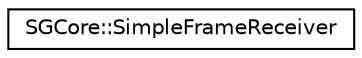 digraph "Graphical Class Hierarchy"
{
 // LATEX_PDF_SIZE
  edge [fontname="Helvetica",fontsize="10",labelfontname="Helvetica",labelfontsize="10"];
  node [fontname="Helvetica",fontsize="10",shape=record];
  rankdir="LR";
  Node0 [label="SGCore::SimpleFrameReceiver",height=0.2,width=0.4,color="black", fillcolor="white", style="filled",URL="$structSGCore_1_1SimpleFrameReceiver.html",tooltip=" "];
}
